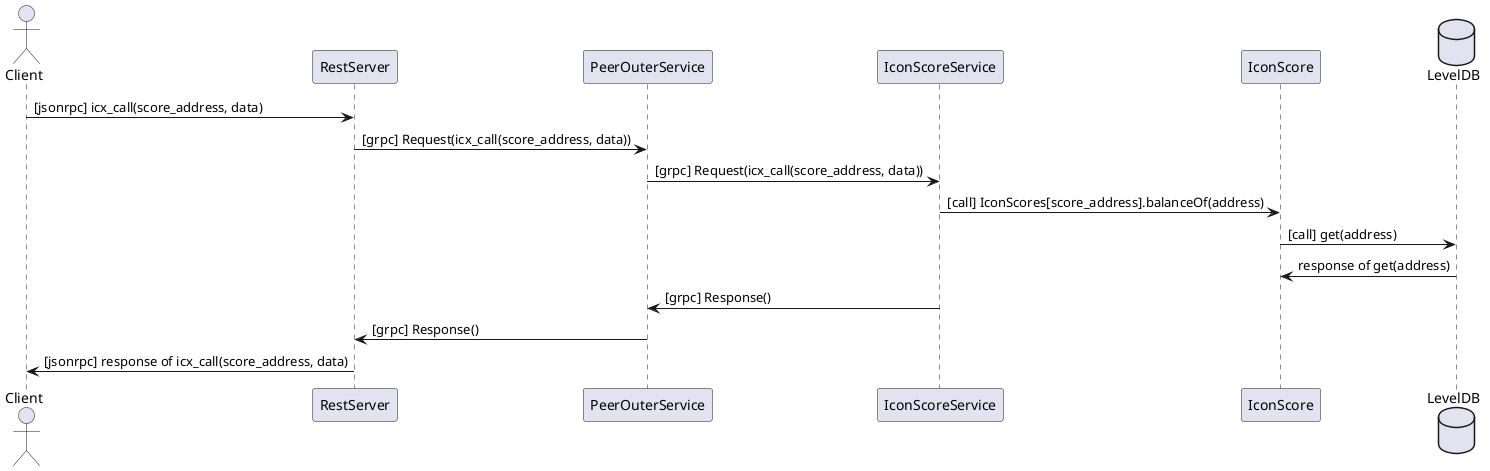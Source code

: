 @startuml icx_call sequence diagram

actor Client
participant RestServer
participant PeerOuterService
participant IconScoreService
participant IconScore
database LevelDB

Client -> RestServer: [jsonrpc] icx_call(score_address, data)
RestServer -> PeerOuterService: [grpc] Request(icx_call(score_address, data))
PeerOuterService -> IconScoreService: [grpc] Request(icx_call(score_address, data))
IconScoreService -> IconScore: [call] IconScores[score_address].balanceOf(address)
IconScore -> LevelDB: [call] get(address)
LevelDB -> IconScore: response of get(address)
IconScoreService -> PeerOuterService: [grpc] Response()
PeerOuterService -> RestServer: [grpc] Response()
RestServer -> Client: [jsonrpc] response of icx_call(score_address, data)

@enduml